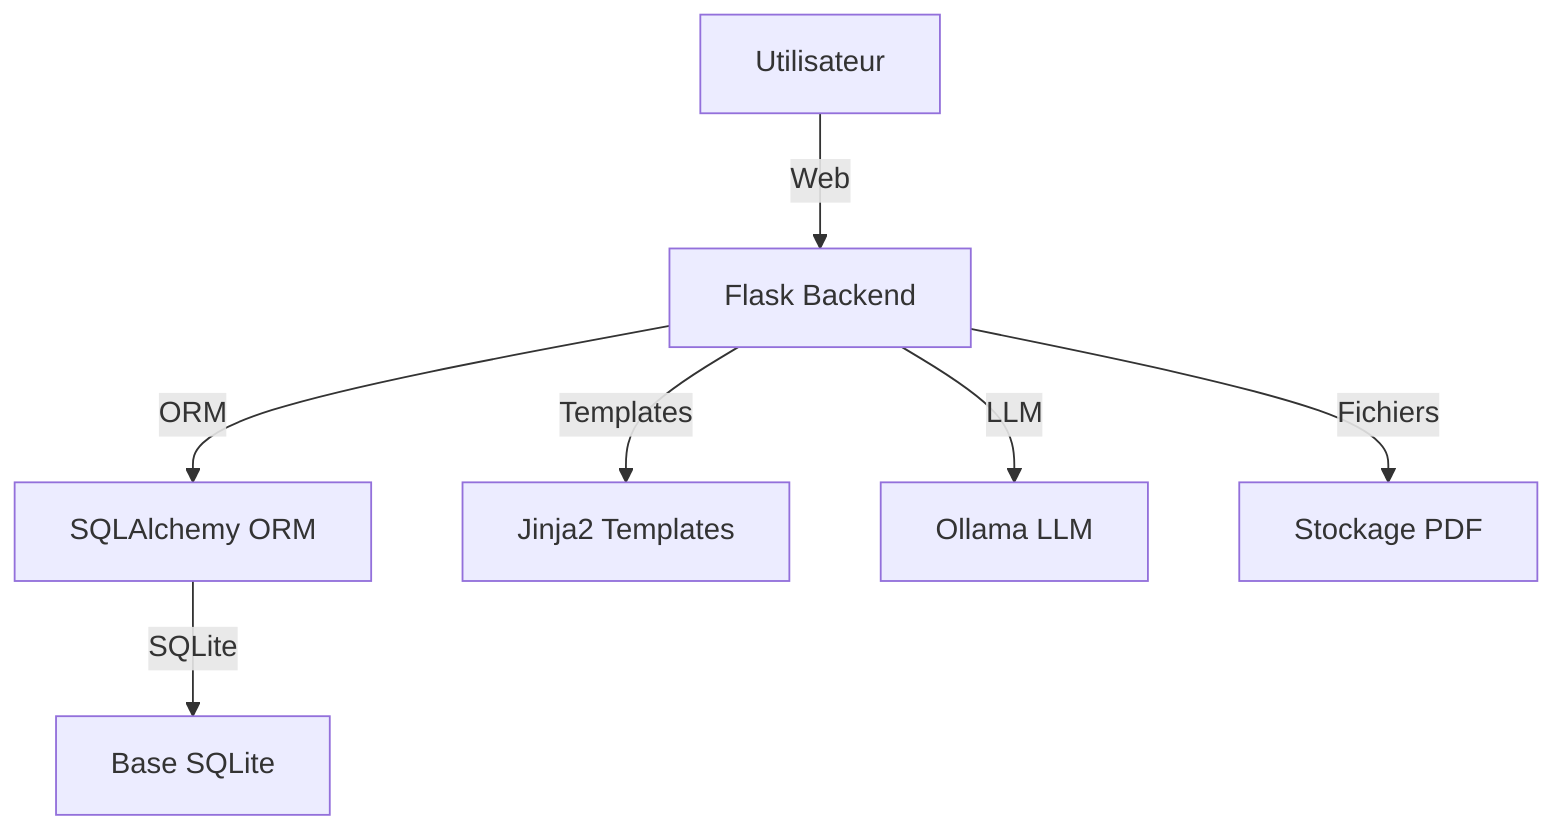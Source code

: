 graph TD
Utilisateur -->|Web| Flask
Flask -->|ORM| SQLAlchemy
Flask -->|Templates| Jinja2
Flask -->|LLM| Ollama
Flask -->|Fichiers| StockagePDF
SQLAlchemy -->|SQLite| BaseDeDonnees
Utilisateur[Utilisateur]
Flask[Flask Backend]
SQLAlchemy[SQLAlchemy ORM]
Jinja2[Jinja2 Templates]
Ollama[Ollama LLM]
StockagePDF[Stockage PDF]
BaseDeDonnees[Base SQLite]
